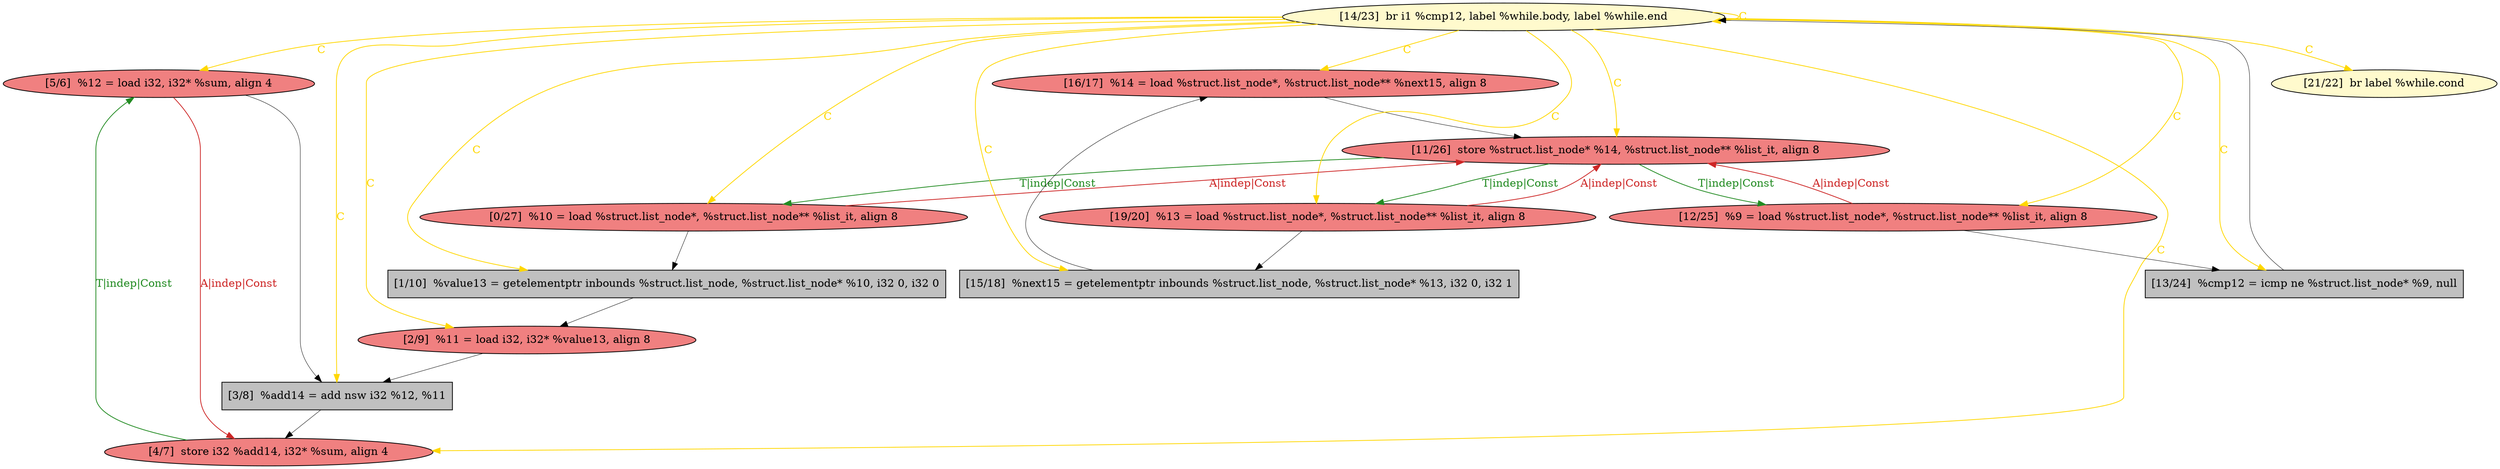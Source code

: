 
digraph G {


node385 [fillcolor=lightcoral,label="[5/6]  %12 = load i32, i32* %sum, align 4",shape=ellipse,style=filled ]
node383 [fillcolor=lightcoral,label="[16/17]  %14 = load %struct.list_node*, %struct.list_node** %next15, align 8",shape=ellipse,style=filled ]
node380 [fillcolor=grey,label="[3/8]  %add14 = add nsw i32 %12, %11",shape=rectangle,style=filled ]
node384 [fillcolor=lemonchiffon,label="[21/22]  br label %while.cond",shape=ellipse,style=filled ]
node379 [fillcolor=lightcoral,label="[11/26]  store %struct.list_node* %14, %struct.list_node** %list_it, align 8",shape=ellipse,style=filled ]
node378 [fillcolor=lemonchiffon,label="[14/23]  br i1 %cmp12, label %while.body, label %while.end",shape=ellipse,style=filled ]
node372 [fillcolor=lightcoral,label="[0/27]  %10 = load %struct.list_node*, %struct.list_node** %list_it, align 8",shape=ellipse,style=filled ]
node374 [fillcolor=lightcoral,label="[2/9]  %11 = load i32, i32* %value13, align 8",shape=ellipse,style=filled ]
node377 [fillcolor=lightcoral,label="[12/25]  %9 = load %struct.list_node*, %struct.list_node** %list_it, align 8",shape=ellipse,style=filled ]
node381 [fillcolor=lightcoral,label="[4/7]  store i32 %add14, i32* %sum, align 4",shape=ellipse,style=filled ]
node373 [fillcolor=grey,label="[15/18]  %next15 = getelementptr inbounds %struct.list_node, %struct.list_node* %13, i32 0, i32 1",shape=rectangle,style=filled ]
node375 [fillcolor=grey,label="[1/10]  %value13 = getelementptr inbounds %struct.list_node, %struct.list_node* %10, i32 0, i32 0",shape=rectangle,style=filled ]
node382 [fillcolor=grey,label="[13/24]  %cmp12 = icmp ne %struct.list_node* %9, null",shape=rectangle,style=filled ]
node376 [fillcolor=lightcoral,label="[19/20]  %13 = load %struct.list_node*, %struct.list_node** %list_it, align 8",shape=ellipse,style=filled ]

node379->node376 [style=solid,color=forestgreen,label="T|indep|Const",penwidth=1.0,fontcolor=forestgreen ]
node376->node379 [style=solid,color=firebrick3,label="A|indep|Const",penwidth=1.0,fontcolor=firebrick3 ]
node372->node379 [style=solid,color=firebrick3,label="A|indep|Const",penwidth=1.0,fontcolor=firebrick3 ]
node382->node378 [style=solid,color=black,label="",penwidth=0.5,fontcolor=black ]
node378->node382 [style=solid,color=gold,label="C",penwidth=1.0,fontcolor=gold ]
node377->node382 [style=solid,color=black,label="",penwidth=0.5,fontcolor=black ]
node375->node374 [style=solid,color=black,label="",penwidth=0.5,fontcolor=black ]
node374->node380 [style=solid,color=black,label="",penwidth=0.5,fontcolor=black ]
node378->node385 [style=solid,color=gold,label="C",penwidth=1.0,fontcolor=gold ]
node378->node376 [style=solid,color=gold,label="C",penwidth=1.0,fontcolor=gold ]
node377->node379 [style=solid,color=firebrick3,label="A|indep|Const",penwidth=1.0,fontcolor=firebrick3 ]
node378->node379 [style=solid,color=gold,label="C",penwidth=1.0,fontcolor=gold ]
node378->node380 [style=solid,color=gold,label="C",penwidth=1.0,fontcolor=gold ]
node379->node372 [style=solid,color=forestgreen,label="T|indep|Const",penwidth=1.0,fontcolor=forestgreen ]
node385->node381 [style=solid,color=firebrick3,label="A|indep|Const",penwidth=1.0,fontcolor=firebrick3 ]
node378->node375 [style=solid,color=gold,label="C",penwidth=1.0,fontcolor=gold ]
node378->node372 [style=solid,color=gold,label="C",penwidth=1.0,fontcolor=gold ]
node385->node380 [style=solid,color=black,label="",penwidth=0.5,fontcolor=black ]
node378->node383 [style=solid,color=gold,label="C",penwidth=1.0,fontcolor=gold ]
node378->node378 [style=solid,color=gold,label="C",penwidth=1.0,fontcolor=gold ]
node383->node379 [style=solid,color=black,label="",penwidth=0.5,fontcolor=black ]
node378->node377 [style=solid,color=gold,label="C",penwidth=1.0,fontcolor=gold ]
node379->node377 [style=solid,color=forestgreen,label="T|indep|Const",penwidth=1.0,fontcolor=forestgreen ]
node378->node381 [style=solid,color=gold,label="C",penwidth=1.0,fontcolor=gold ]
node381->node385 [style=solid,color=forestgreen,label="T|indep|Const",penwidth=1.0,fontcolor=forestgreen ]
node380->node381 [style=solid,color=black,label="",penwidth=0.5,fontcolor=black ]
node372->node375 [style=solid,color=black,label="",penwidth=0.5,fontcolor=black ]
node378->node384 [style=solid,color=gold,label="C",penwidth=1.0,fontcolor=gold ]
node376->node373 [style=solid,color=black,label="",penwidth=0.5,fontcolor=black ]
node378->node374 [style=solid,color=gold,label="C",penwidth=1.0,fontcolor=gold ]
node373->node383 [style=solid,color=black,label="",penwidth=0.5,fontcolor=black ]
node378->node373 [style=solid,color=gold,label="C",penwidth=1.0,fontcolor=gold ]


}
